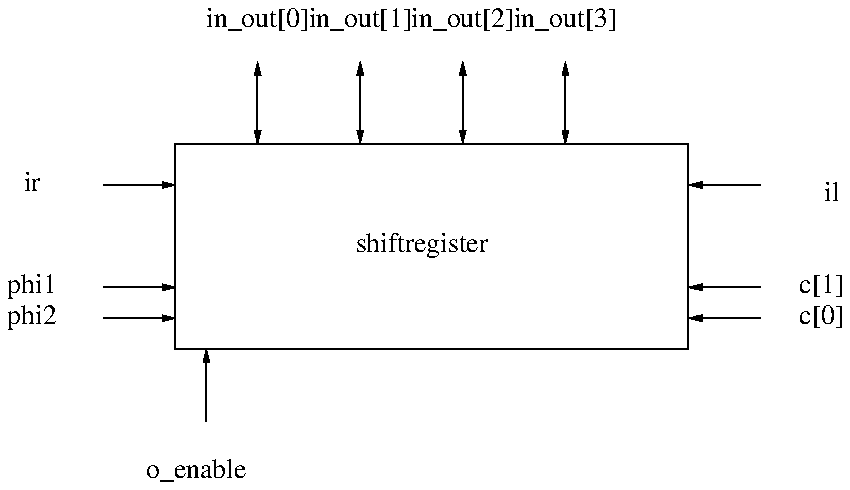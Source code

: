 ' \" @(#)mfig6.pic	 3.1	 03/22/88
.PS 4.0i
scale = .1

arrow from (0.435000, 0.555000) to (0.435000, 0.525000)
arrow from (0.360000, 0.555000) to (0.360000, 0.525000)
arrow from (0.285000, 0.555000) to (0.285000, 0.525000)
arrow from (0.210000, 0.555000) to (0.210000, 0.525000)
"in_out[3]" at (0.435000, 0.615000)
"in_out[2]" at (0.360000, 0.615000)
"in_out[1]" at (0.285000, 0.615000)
"in_out[0]" at (0.210000, 0.615000)
arrow from (0.435000, 0.525000) to (0.435000, 0.585000)
arrow from (0.360000, 0.525000) to (0.360000, 0.585000)
arrow from (0.285000, 0.525000) to (0.285000, 0.585000)
arrow from (0.210000, 0.525000) to (0.210000, 0.585000)
"shiftregister" at (0.330000, 0.450000)
"c[1]" at (0.622500, 0.420000)
"c[0]" at (0.622500, 0.397500)
"phi2" at (0.045000, 0.397500)
"phi1" at (0.045000, 0.420000)
"il" at (0.630000, 0.487500)
"ir" at (0.045000, 0.495000)
arrow from (0.097500, 0.495000) to (0.150000, 0.495000)
arrow from (0.577500, 0.397500) to (0.525000, 0.397500)
arrow from (0.577500, 0.420000) to (0.525000, 0.420000)
arrow from (0.577500, 0.495000) to (0.525000, 0.495000)
arrow from (0.097500, 0.420000) to (0.150000, 0.420000)
arrow from (0.097500, 0.397500) to (0.150000, 0.397500)
line solid from (0.150000, 0.525000) to (0.150000, 0.375000)
line solid from (0.525000, 0.375000) to (0.150000, 0.375000)
line solid from (0.525000, 0.525000) to (0.525000, 0.375000)
line solid from (0.150000, 0.525000) to (0.525000, 0.525000)
arrow from (0.172500, 0.322500) to (0.172500, 0.375000)
"o_enable" at (0.165000, 0.285000)
.PE
